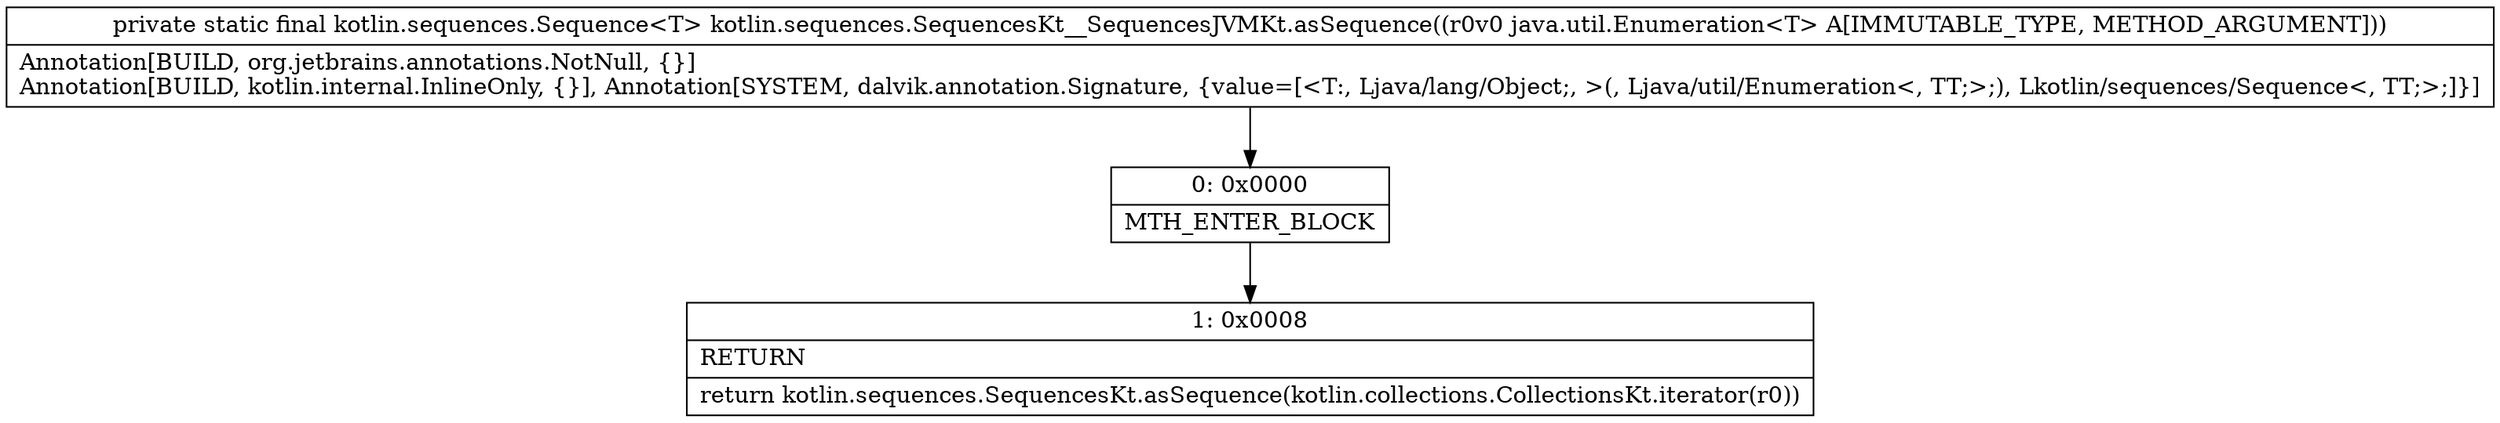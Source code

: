 digraph "CFG forkotlin.sequences.SequencesKt__SequencesJVMKt.asSequence(Ljava\/util\/Enumeration;)Lkotlin\/sequences\/Sequence;" {
Node_0 [shape=record,label="{0\:\ 0x0000|MTH_ENTER_BLOCK\l}"];
Node_1 [shape=record,label="{1\:\ 0x0008|RETURN\l|return kotlin.sequences.SequencesKt.asSequence(kotlin.collections.CollectionsKt.iterator(r0))\l}"];
MethodNode[shape=record,label="{private static final kotlin.sequences.Sequence\<T\> kotlin.sequences.SequencesKt__SequencesJVMKt.asSequence((r0v0 java.util.Enumeration\<T\> A[IMMUTABLE_TYPE, METHOD_ARGUMENT]))  | Annotation[BUILD, org.jetbrains.annotations.NotNull, \{\}]\lAnnotation[BUILD, kotlin.internal.InlineOnly, \{\}], Annotation[SYSTEM, dalvik.annotation.Signature, \{value=[\<T:, Ljava\/lang\/Object;, \>(, Ljava\/util\/Enumeration\<, TT;\>;), Lkotlin\/sequences\/Sequence\<, TT;\>;]\}]\l}"];
MethodNode -> Node_0;
Node_0 -> Node_1;
}

